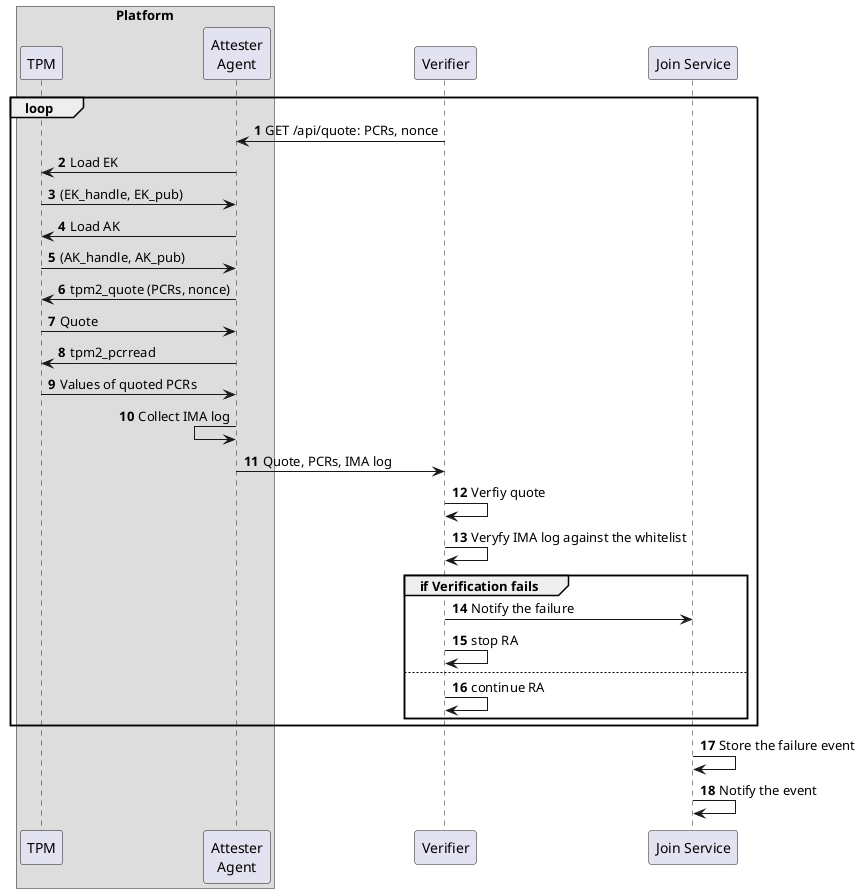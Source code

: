 @startuml remote_attestation
'title
'Remote Attestation protocol
'end title

autonumber

box "Platform"
participant TPM
participant "Attester\nAgent" as attester_agent
endbox
participant "Verifier" as verifier
participant "Join Service" as join_service

loop
verifier->attester_agent: GET /api/quote: PCRs, nonce
attester_agent->TPM: Load EK
TPM->attester_agent: (EK_handle, EK_pub)
attester_agent->TPM: Load AK
TPM->attester_agent: (AK_handle, AK_pub)
attester_agent->TPM: tpm2_quote (PCRs, nonce)
TPM->attester_agent: Quote
attester_agent->TPM: tpm2_pcrread
TPM->attester_agent: Values of quoted PCRs
attester_agent<-attester_agent: Collect IMA log
attester_agent->verifier: Quote, PCRs, IMA log
verifier->verifier: Verfiy quote
verifier->verifier: Veryfy IMA log against the whitelist
group if Verification fails
  verifier -> join_service: Notify the failure
  verifier -> verifier: stop RA
else
  verifier -> verifier: continue RA
end
end
join_service -> join_service: Store the failure event
join_service -> join_service:  Notify the event